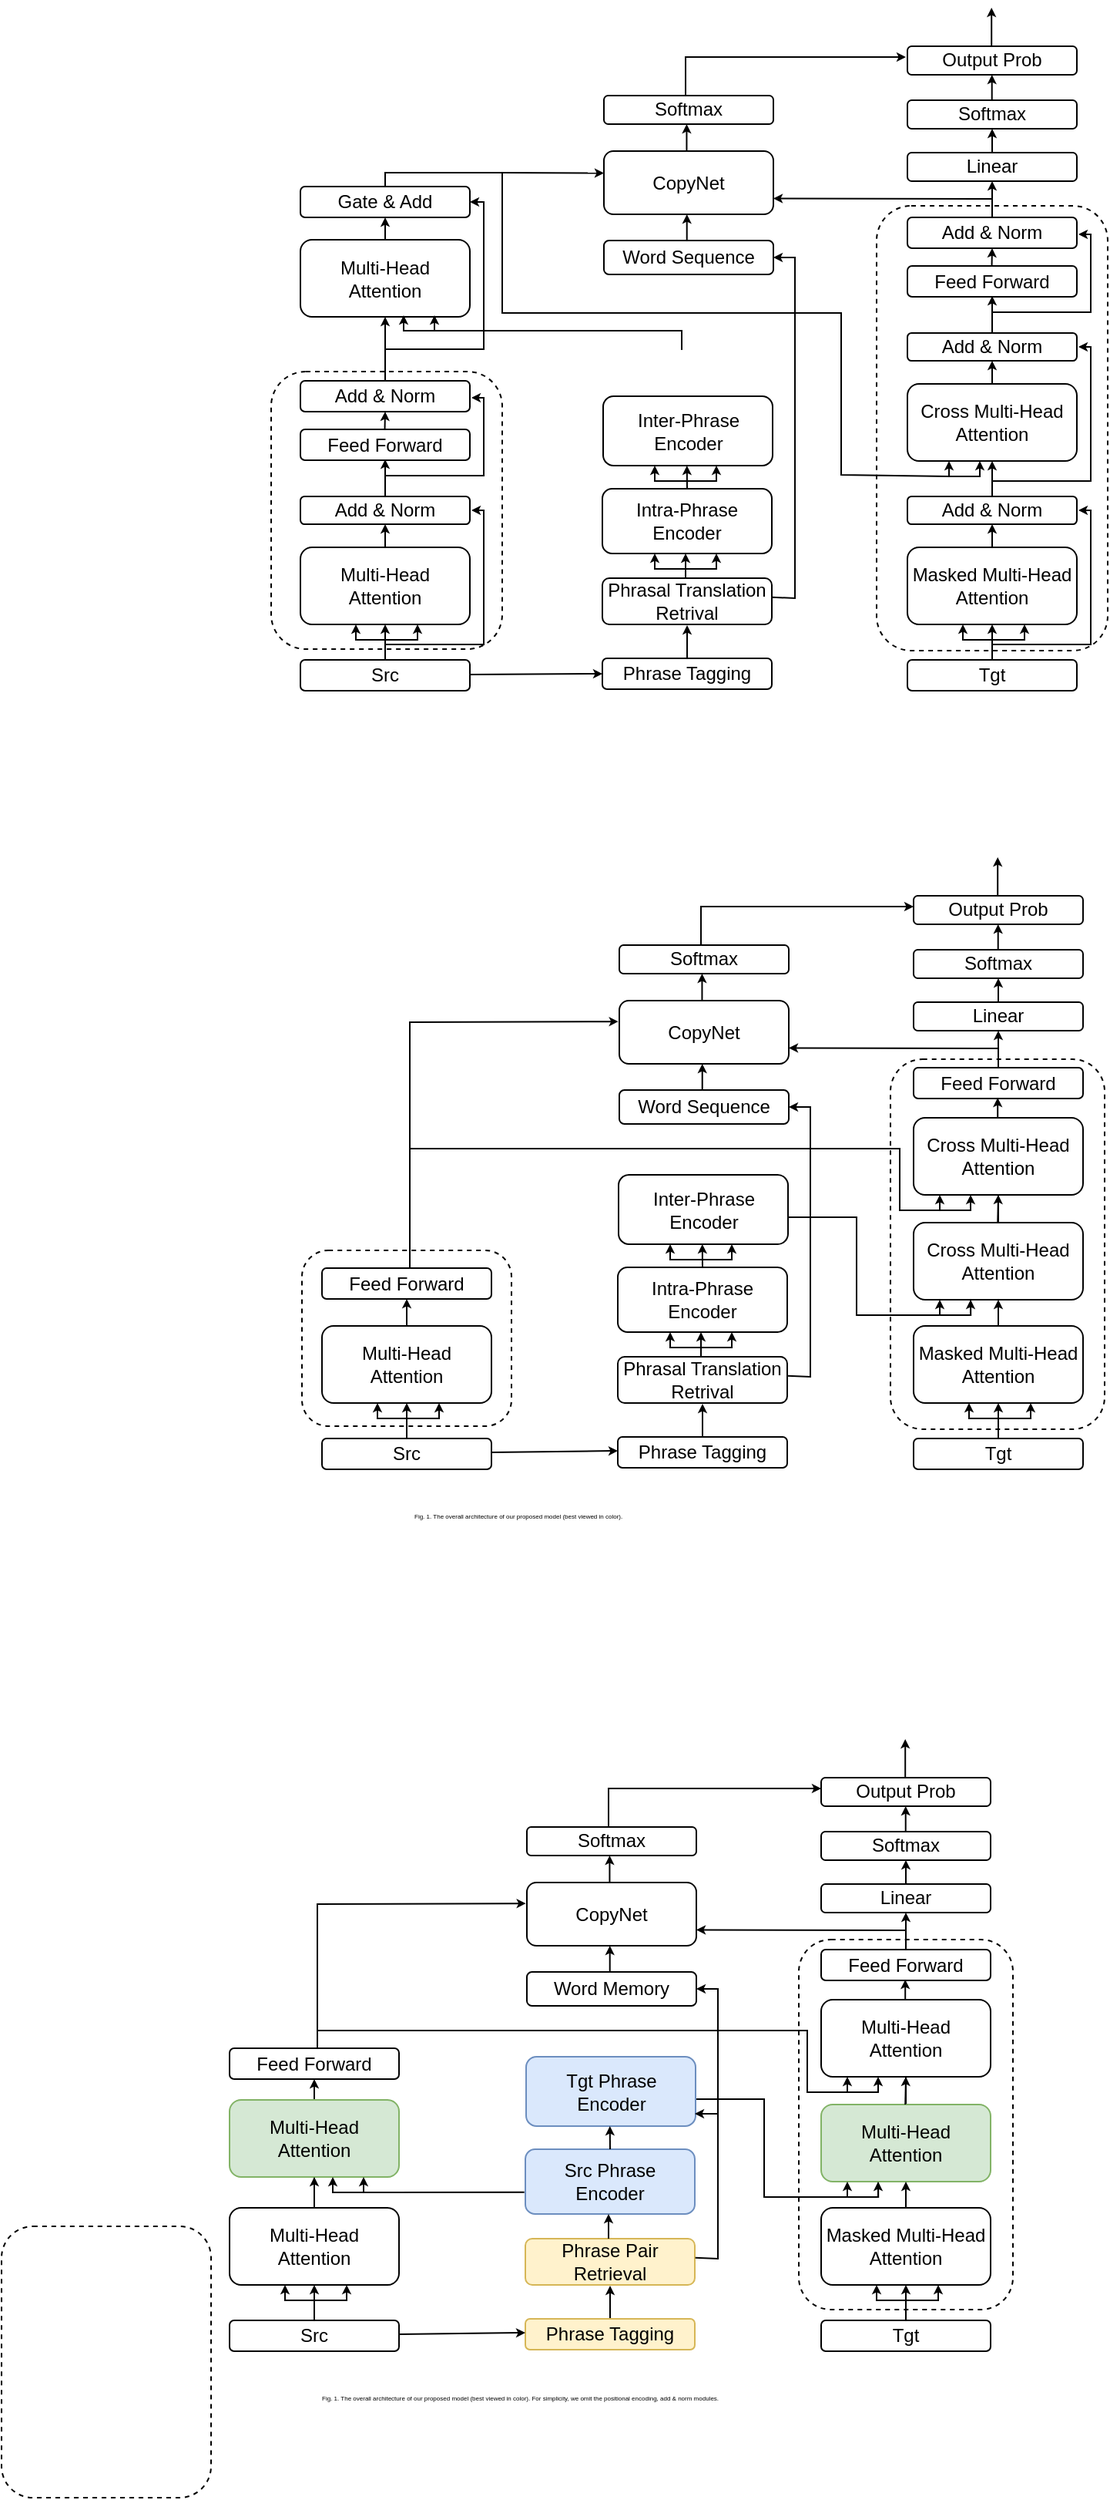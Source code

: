 <mxfile version="16.1.0" type="github">
  <diagram id="V2DTb5OL1VRiCWGHtdKA" name="Page-1">
    <mxGraphModel dx="1584" dy="446" grid="0" gridSize="10" guides="1" tooltips="1" connect="1" arrows="1" fold="1" page="1" pageScale="1" pageWidth="827" pageHeight="1169" math="0" shadow="0">
      <root>
        <mxCell id="0" />
        <mxCell id="1" parent="0" />
        <mxCell id="HLqIzH_CmG0HXDuHbw4a-1" value="Multi-Head &lt;br&gt;Attention" style="rounded=1;whiteSpace=wrap;html=1;" parent="1" vertex="1">
          <mxGeometry x="169" y="407" width="110" height="50" as="geometry" />
        </mxCell>
        <mxCell id="HLqIzH_CmG0HXDuHbw4a-3" value="Add &amp;amp; Norm" style="rounded=1;whiteSpace=wrap;html=1;" parent="1" vertex="1">
          <mxGeometry x="169" y="299" width="110" height="20" as="geometry" />
        </mxCell>
        <mxCell id="HLqIzH_CmG0HXDuHbw4a-11" style="edgeStyle=orthogonalEdgeStyle;rounded=0;orthogonalLoop=1;jettySize=auto;html=1;exitX=0.5;exitY=0;exitDx=0;exitDy=0;entryX=0.5;entryY=1;entryDx=0;entryDy=0;endSize=3;startSize=3;" parent="1" source="HLqIzH_CmG0HXDuHbw4a-8" target="HLqIzH_CmG0HXDuHbw4a-1" edge="1">
          <mxGeometry relative="1" as="geometry" />
        </mxCell>
        <mxCell id="HLqIzH_CmG0HXDuHbw4a-8" value="Src" style="rounded=1;whiteSpace=wrap;html=1;" parent="1" vertex="1">
          <mxGeometry x="169" y="480" width="110" height="20" as="geometry" />
        </mxCell>
        <mxCell id="HLqIzH_CmG0HXDuHbw4a-9" value="Phrasal Translation&lt;br&gt;Retrival" style="rounded=1;whiteSpace=wrap;html=1;" parent="1" vertex="1">
          <mxGeometry x="365" y="427" width="110" height="30" as="geometry" />
        </mxCell>
        <mxCell id="HLqIzH_CmG0HXDuHbw4a-29" value="" style="endArrow=classic;startArrow=classic;html=1;rounded=0;jumpSize=3;fontSize=5;endSize=3;startSize=3;" parent="1" edge="1">
          <mxGeometry width="50" height="50" relative="1" as="geometry">
            <mxPoint x="205" y="457" as="sourcePoint" />
            <mxPoint x="245" y="457" as="targetPoint" />
            <Array as="points">
              <mxPoint x="205" y="467" />
              <mxPoint x="225" y="467" />
              <mxPoint x="245" y="467" />
            </Array>
          </mxGeometry>
        </mxCell>
        <mxCell id="HLqIzH_CmG0HXDuHbw4a-39" style="edgeStyle=orthogonalEdgeStyle;rounded=0;orthogonalLoop=1;jettySize=auto;html=1;exitX=0.5;exitY=0;exitDx=0;exitDy=0;entryX=0.5;entryY=1;entryDx=0;entryDy=0;endSize=3;startSize=3;" parent="1" edge="1">
          <mxGeometry relative="1" as="geometry">
            <mxPoint x="617.86" y="125.5" as="sourcePoint" />
            <mxPoint x="617.86" y="100.5" as="targetPoint" />
          </mxGeometry>
        </mxCell>
        <mxCell id="HLqIzH_CmG0HXDuHbw4a-43" value="" style="endArrow=classic;html=1;rounded=0;fontSize=4;startSize=3;endSize=3;jumpSize=3;exitX=0.5;exitY=0;exitDx=0;exitDy=0;entryX=0.5;entryY=1;entryDx=0;entryDy=0;" parent="1" target="X5AMhHzkb54LyGPV_iVm-38" edge="1">
          <mxGeometry width="50" height="50" relative="1" as="geometry">
            <mxPoint x="224" y="407" as="sourcePoint" />
            <mxPoint x="224" y="400" as="targetPoint" />
          </mxGeometry>
        </mxCell>
        <mxCell id="HLqIzH_CmG0HXDuHbw4a-50" style="edgeStyle=orthogonalEdgeStyle;rounded=0;orthogonalLoop=1;jettySize=auto;html=1;entryX=0.5;entryY=1;entryDx=0;entryDy=0;endSize=3;startSize=3;exitX=0.5;exitY=0;exitDx=0;exitDy=0;" parent="1" edge="1" source="X5AMhHzkb54LyGPV_iVm-24">
          <mxGeometry relative="1" as="geometry">
            <mxPoint x="420" y="467.5" as="sourcePoint" />
            <mxPoint x="420" y="457.5" as="targetPoint" />
            <Array as="points" />
          </mxGeometry>
        </mxCell>
        <mxCell id="HLqIzH_CmG0HXDuHbw4a-56" value="" style="rounded=1;whiteSpace=wrap;html=1;fontSize=4;dashed=1;fillColor=none;" parent="1" vertex="1">
          <mxGeometry x="150" y="293" width="150" height="180" as="geometry" />
        </mxCell>
        <mxCell id="HLqIzH_CmG0HXDuHbw4a-83" style="edgeStyle=orthogonalEdgeStyle;rounded=0;orthogonalLoop=1;jettySize=auto;html=1;exitX=0.5;exitY=0;exitDx=0;exitDy=0;entryX=0.5;entryY=1;entryDx=0;entryDy=0;endSize=3;startSize=3;" parent="1" edge="1" target="X5AMhHzkb54LyGPV_iVm-4" source="X5AMhHzkb54LyGPV_iVm-53">
          <mxGeometry relative="1" as="geometry">
            <mxPoint x="617.58" y="193" as="sourcePoint" />
            <mxPoint x="617.58" y="168" as="targetPoint" />
          </mxGeometry>
        </mxCell>
        <mxCell id="HLqIzH_CmG0HXDuHbw4a-88" value="" style="rounded=1;whiteSpace=wrap;html=1;fontSize=4;dashed=1;fillColor=none;" parent="1" vertex="1">
          <mxGeometry x="543" y="185.5" width="150" height="288.5" as="geometry" />
        </mxCell>
        <mxCell id="HLqIzH_CmG0HXDuHbw4a-101" value="Intra-Phrase Encoder" style="rounded=1;whiteSpace=wrap;html=1;" parent="1" vertex="1">
          <mxGeometry x="365" y="369" width="110" height="42" as="geometry" />
        </mxCell>
        <mxCell id="X5AMhHzkb54LyGPV_iVm-88" value="" style="edgeStyle=orthogonalEdgeStyle;rounded=0;jumpSize=3;orthogonalLoop=1;jettySize=auto;html=1;fontSize=4;startArrow=none;startFill=0;endArrow=none;endFill=0;startSize=3;endSize=3;" edge="1" parent="1">
          <mxGeometry relative="1" as="geometry">
            <mxPoint x="416.512" y="279" as="sourcePoint" />
            <mxPoint x="256" y="266.5" as="targetPoint" />
            <Array as="points">
              <mxPoint x="417" y="266" />
            </Array>
          </mxGeometry>
        </mxCell>
        <mxCell id="HLqIzH_CmG0HXDuHbw4a-102" value="Inter-Phrase&lt;br&gt;Encoder" style="rounded=1;whiteSpace=wrap;html=1;" parent="1" vertex="1">
          <mxGeometry x="365.5" y="309" width="110" height="45" as="geometry" />
        </mxCell>
        <mxCell id="X5AMhHzkb54LyGPV_iVm-3" value="" style="endArrow=classic;startArrow=none;html=1;rounded=0;fontSize=4;startSize=3;endSize=3;jumpSize=3;endFill=1;startFill=0;exitX=1.003;exitY=0.412;exitDx=0;exitDy=0;exitPerimeter=0;entryX=1;entryY=0.5;entryDx=0;entryDy=0;" edge="1" parent="1" source="HLqIzH_CmG0HXDuHbw4a-9" target="X5AMhHzkb54LyGPV_iVm-9">
          <mxGeometry width="50" height="50" relative="1" as="geometry">
            <mxPoint x="475" y="458" as="sourcePoint" />
            <mxPoint x="475" y="199" as="targetPoint" />
            <Array as="points">
              <mxPoint x="490" y="440" />
              <mxPoint x="490" y="219" />
            </Array>
          </mxGeometry>
        </mxCell>
        <mxCell id="X5AMhHzkb54LyGPV_iVm-4" value="Linear" style="rounded=1;whiteSpace=wrap;html=1;" vertex="1" parent="1">
          <mxGeometry x="563" y="151" width="110" height="18.5" as="geometry" />
        </mxCell>
        <mxCell id="X5AMhHzkb54LyGPV_iVm-5" value="Softmax" style="rounded=1;whiteSpace=wrap;html=1;" vertex="1" parent="1">
          <mxGeometry x="563" y="117" width="110" height="18.5" as="geometry" />
        </mxCell>
        <mxCell id="X5AMhHzkb54LyGPV_iVm-6" value="CopyNet" style="rounded=1;whiteSpace=wrap;html=1;" vertex="1" parent="1">
          <mxGeometry x="366" y="150" width="110" height="41" as="geometry" />
        </mxCell>
        <mxCell id="X5AMhHzkb54LyGPV_iVm-7" value="Softmax" style="rounded=1;whiteSpace=wrap;html=1;" vertex="1" parent="1">
          <mxGeometry x="366" y="114" width="110" height="18.5" as="geometry" />
        </mxCell>
        <mxCell id="X5AMhHzkb54LyGPV_iVm-8" value="Output Prob" style="rounded=1;whiteSpace=wrap;html=1;" vertex="1" parent="1">
          <mxGeometry x="563" y="82" width="110" height="18.5" as="geometry" />
        </mxCell>
        <mxCell id="X5AMhHzkb54LyGPV_iVm-9" value="Word Sequence" style="rounded=1;whiteSpace=wrap;html=1;" vertex="1" parent="1">
          <mxGeometry x="366" y="208" width="110" height="22" as="geometry" />
        </mxCell>
        <mxCell id="X5AMhHzkb54LyGPV_iVm-16" value="" style="endArrow=classic;html=1;rounded=0;fontSize=4;startSize=3;endSize=3;jumpSize=3;entryX=0.5;entryY=1;entryDx=0;entryDy=0;" edge="1" parent="1">
          <mxGeometry width="50" height="50" relative="1" as="geometry">
            <mxPoint x="419.86" y="208.0" as="sourcePoint" />
            <mxPoint x="419.86" y="191" as="targetPoint" />
          </mxGeometry>
        </mxCell>
        <mxCell id="X5AMhHzkb54LyGPV_iVm-18" value="" style="endArrow=classic;html=1;rounded=0;fontSize=4;startSize=3;endSize=3;jumpSize=3;entryX=0.5;entryY=1;entryDx=0;entryDy=0;" edge="1" parent="1" target="X5AMhHzkb54LyGPV_iVm-21">
          <mxGeometry width="50" height="50" relative="1" as="geometry">
            <mxPoint x="224" y="299" as="sourcePoint" />
            <mxPoint x="223.73" y="289" as="targetPoint" />
          </mxGeometry>
        </mxCell>
        <mxCell id="X5AMhHzkb54LyGPV_iVm-19" value="" style="endArrow=classic;html=1;rounded=0;fontSize=4;startSize=3;endSize=3;jumpSize=3;entryX=0.5;entryY=1;entryDx=0;entryDy=0;" edge="1" parent="1">
          <mxGeometry width="50" height="50" relative="1" as="geometry">
            <mxPoint x="419.72" y="149.5" as="sourcePoint" />
            <mxPoint x="419.72" y="132.5" as="targetPoint" />
          </mxGeometry>
        </mxCell>
        <mxCell id="X5AMhHzkb54LyGPV_iVm-21" value="Multi-Head &lt;br&gt;Attention" style="rounded=1;whiteSpace=wrap;html=1;" vertex="1" parent="1">
          <mxGeometry x="169" y="207.5" width="110" height="50" as="geometry" />
        </mxCell>
        <mxCell id="X5AMhHzkb54LyGPV_iVm-24" value="Phrase Tagging" style="rounded=1;whiteSpace=wrap;html=1;" vertex="1" parent="1">
          <mxGeometry x="365" y="479" width="110" height="20" as="geometry" />
        </mxCell>
        <mxCell id="X5AMhHzkb54LyGPV_iVm-25" value="Gate &amp;amp; Add" style="rounded=1;whiteSpace=wrap;html=1;" vertex="1" parent="1">
          <mxGeometry x="169" y="173" width="110" height="20" as="geometry" />
        </mxCell>
        <mxCell id="X5AMhHzkb54LyGPV_iVm-28" style="edgeStyle=orthogonalEdgeStyle;rounded=0;orthogonalLoop=1;jettySize=auto;html=1;endSize=3;startSize=3;entryX=0.5;entryY=1;entryDx=0;entryDy=0;" edge="1" parent="1" target="HLqIzH_CmG0HXDuHbw4a-3">
          <mxGeometry relative="1" as="geometry">
            <mxPoint x="223.76" y="330.5" as="sourcePoint" />
            <mxPoint x="224" y="321" as="targetPoint" />
            <Array as="points" />
          </mxGeometry>
        </mxCell>
        <mxCell id="X5AMhHzkb54LyGPV_iVm-30" style="edgeStyle=orthogonalEdgeStyle;rounded=0;orthogonalLoop=1;jettySize=auto;html=1;endSize=3;startSize=3;exitX=0.5;exitY=0;exitDx=0;exitDy=0;" edge="1" parent="1">
          <mxGeometry relative="1" as="geometry">
            <mxPoint x="420" y="369" as="sourcePoint" />
            <mxPoint x="419.88" y="354" as="targetPoint" />
          </mxGeometry>
        </mxCell>
        <mxCell id="X5AMhHzkb54LyGPV_iVm-31" value="" style="endArrow=classic;startArrow=classic;html=1;rounded=0;jumpSize=3;fontSize=5;endSize=3;startSize=3;" edge="1" parent="1">
          <mxGeometry width="50" height="50" relative="1" as="geometry">
            <mxPoint x="399" y="354.0" as="sourcePoint" />
            <mxPoint x="439" y="354.0" as="targetPoint" />
            <Array as="points">
              <mxPoint x="399" y="364" />
              <mxPoint x="419" y="364" />
              <mxPoint x="439" y="364" />
            </Array>
          </mxGeometry>
        </mxCell>
        <mxCell id="X5AMhHzkb54LyGPV_iVm-36" style="edgeStyle=orthogonalEdgeStyle;rounded=0;orthogonalLoop=1;jettySize=auto;html=1;entryX=0.5;entryY=1;entryDx=0;entryDy=0;endSize=3;startSize=3;" edge="1" parent="1">
          <mxGeometry relative="1" as="geometry">
            <mxPoint x="419.0" y="427" as="sourcePoint" />
            <mxPoint x="419.0" y="411.0" as="targetPoint" />
          </mxGeometry>
        </mxCell>
        <mxCell id="X5AMhHzkb54LyGPV_iVm-37" value="" style="endArrow=classic;startArrow=classic;html=1;rounded=0;jumpSize=3;fontSize=5;endSize=3;startSize=3;" edge="1" parent="1">
          <mxGeometry width="50" height="50" relative="1" as="geometry">
            <mxPoint x="399.0" y="411.0" as="sourcePoint" />
            <mxPoint x="439.0" y="411.0" as="targetPoint" />
            <Array as="points">
              <mxPoint x="399" y="421" />
              <mxPoint x="419" y="421" />
              <mxPoint x="439" y="421" />
            </Array>
          </mxGeometry>
        </mxCell>
        <mxCell id="X5AMhHzkb54LyGPV_iVm-38" value="Add &amp;amp; Norm" style="rounded=1;whiteSpace=wrap;html=1;" vertex="1" parent="1">
          <mxGeometry x="169" y="374" width="110" height="18" as="geometry" />
        </mxCell>
        <mxCell id="X5AMhHzkb54LyGPV_iVm-39" value="&lt;span&gt;Feed Forward&lt;/span&gt;" style="rounded=1;whiteSpace=wrap;html=1;" vertex="1" parent="1">
          <mxGeometry x="169" y="330.5" width="110" height="20" as="geometry" />
        </mxCell>
        <mxCell id="X5AMhHzkb54LyGPV_iVm-42" style="edgeStyle=orthogonalEdgeStyle;rounded=0;orthogonalLoop=1;jettySize=auto;html=1;endSize=3;startSize=3;exitX=0.5;exitY=0;exitDx=0;exitDy=0;" edge="1" parent="1">
          <mxGeometry relative="1" as="geometry">
            <mxPoint x="222" y="374" as="sourcePoint" />
            <mxPoint x="224" y="350" as="targetPoint" />
          </mxGeometry>
        </mxCell>
        <mxCell id="X5AMhHzkb54LyGPV_iVm-44" value="" style="endArrow=classic;startArrow=classic;html=1;rounded=0;jumpSize=3;fontSize=5;endSize=3;startSize=3;" edge="1" parent="1">
          <mxGeometry width="50" height="50" relative="1" as="geometry">
            <mxPoint x="236" y="256.5" as="sourcePoint" />
            <mxPoint x="256" y="256.5" as="targetPoint" />
            <Array as="points">
              <mxPoint x="236" y="266.5" />
              <mxPoint x="256" y="266.5" />
            </Array>
          </mxGeometry>
        </mxCell>
        <mxCell id="X5AMhHzkb54LyGPV_iVm-50" value="" style="endArrow=classic;startArrow=none;html=1;rounded=0;fontSize=4;startSize=3;endSize=3;jumpSize=3;endFill=1;startFill=0;" edge="1" parent="1">
          <mxGeometry width="50" height="50" relative="1" as="geometry">
            <mxPoint x="224" y="470" as="sourcePoint" />
            <mxPoint x="280" y="383" as="targetPoint" />
            <Array as="points">
              <mxPoint x="288" y="470" />
              <mxPoint x="288" y="383" />
            </Array>
          </mxGeometry>
        </mxCell>
        <mxCell id="X5AMhHzkb54LyGPV_iVm-51" value="" style="endArrow=classic;startArrow=none;html=1;rounded=0;fontSize=4;startSize=3;endSize=3;jumpSize=3;endFill=1;startFill=0;" edge="1" parent="1">
          <mxGeometry width="50" height="50" relative="1" as="geometry">
            <mxPoint x="224" y="360.5" as="sourcePoint" />
            <mxPoint x="280" y="310" as="targetPoint" />
            <Array as="points">
              <mxPoint x="288" y="360.5" />
              <mxPoint x="288" y="310" />
            </Array>
          </mxGeometry>
        </mxCell>
        <mxCell id="X5AMhHzkb54LyGPV_iVm-52" value="Cross Multi-Head &lt;br&gt;Attention" style="rounded=1;whiteSpace=wrap;html=1;" vertex="1" parent="1">
          <mxGeometry x="563" y="301" width="110" height="50" as="geometry" />
        </mxCell>
        <mxCell id="X5AMhHzkb54LyGPV_iVm-53" value="Add &amp;amp; Norm" style="rounded=1;whiteSpace=wrap;html=1;" vertex="1" parent="1">
          <mxGeometry x="563" y="193" width="110" height="20" as="geometry" />
        </mxCell>
        <mxCell id="X5AMhHzkb54LyGPV_iVm-54" style="edgeStyle=orthogonalEdgeStyle;rounded=0;orthogonalLoop=1;jettySize=auto;html=1;exitX=0.5;exitY=0;exitDx=0;exitDy=0;entryX=0.5;entryY=1;entryDx=0;entryDy=0;endSize=3;startSize=3;" edge="1" parent="1" target="X5AMhHzkb54LyGPV_iVm-52">
          <mxGeometry relative="1" as="geometry">
            <mxPoint x="618" y="374" as="sourcePoint" />
          </mxGeometry>
        </mxCell>
        <mxCell id="X5AMhHzkb54LyGPV_iVm-56" value="" style="endArrow=classic;startArrow=classic;html=1;rounded=0;jumpSize=3;fontSize=5;endSize=3;startSize=3;" edge="1" parent="1">
          <mxGeometry width="50" height="50" relative="1" as="geometry">
            <mxPoint x="590" y="351" as="sourcePoint" />
            <mxPoint x="610" y="351" as="targetPoint" />
            <Array as="points">
              <mxPoint x="590" y="361" />
              <mxPoint x="610" y="361" />
            </Array>
          </mxGeometry>
        </mxCell>
        <mxCell id="X5AMhHzkb54LyGPV_iVm-57" value="" style="endArrow=classic;html=1;rounded=0;fontSize=4;startSize=3;endSize=3;jumpSize=3;exitX=0.5;exitY=0;exitDx=0;exitDy=0;entryX=0.5;entryY=1;entryDx=0;entryDy=0;" edge="1" parent="1" target="X5AMhHzkb54LyGPV_iVm-59">
          <mxGeometry width="50" height="50" relative="1" as="geometry">
            <mxPoint x="618" y="301" as="sourcePoint" />
            <mxPoint x="618" y="294" as="targetPoint" />
          </mxGeometry>
        </mxCell>
        <mxCell id="X5AMhHzkb54LyGPV_iVm-58" style="edgeStyle=orthogonalEdgeStyle;rounded=0;orthogonalLoop=1;jettySize=auto;html=1;endSize=3;startSize=3;entryX=0.5;entryY=1;entryDx=0;entryDy=0;" edge="1" parent="1" target="X5AMhHzkb54LyGPV_iVm-53">
          <mxGeometry relative="1" as="geometry">
            <mxPoint x="617.76" y="224.5" as="sourcePoint" />
            <mxPoint x="618" y="215" as="targetPoint" />
            <Array as="points" />
          </mxGeometry>
        </mxCell>
        <mxCell id="X5AMhHzkb54LyGPV_iVm-59" value="Add &amp;amp; Norm" style="rounded=1;whiteSpace=wrap;html=1;" vertex="1" parent="1">
          <mxGeometry x="563" y="268" width="110" height="18" as="geometry" />
        </mxCell>
        <mxCell id="X5AMhHzkb54LyGPV_iVm-60" value="&lt;span&gt;Feed Forward&lt;/span&gt;" style="rounded=1;whiteSpace=wrap;html=1;" vertex="1" parent="1">
          <mxGeometry x="563" y="224.5" width="110" height="20" as="geometry" />
        </mxCell>
        <mxCell id="X5AMhHzkb54LyGPV_iVm-61" style="edgeStyle=orthogonalEdgeStyle;rounded=0;orthogonalLoop=1;jettySize=auto;html=1;endSize=3;startSize=3;exitX=0.5;exitY=0;exitDx=0;exitDy=0;" edge="1" parent="1">
          <mxGeometry relative="1" as="geometry">
            <mxPoint x="616" y="268.0" as="sourcePoint" />
            <mxPoint x="618" y="244" as="targetPoint" />
          </mxGeometry>
        </mxCell>
        <mxCell id="X5AMhHzkb54LyGPV_iVm-62" value="" style="endArrow=classic;startArrow=none;html=1;rounded=0;fontSize=4;startSize=3;endSize=3;jumpSize=3;endFill=1;startFill=0;" edge="1" parent="1">
          <mxGeometry width="50" height="50" relative="1" as="geometry">
            <mxPoint x="618" y="364" as="sourcePoint" />
            <mxPoint x="674" y="277" as="targetPoint" />
            <Array as="points">
              <mxPoint x="682" y="364" />
              <mxPoint x="682" y="277" />
            </Array>
          </mxGeometry>
        </mxCell>
        <mxCell id="X5AMhHzkb54LyGPV_iVm-63" value="" style="endArrow=classic;startArrow=none;html=1;rounded=0;fontSize=4;startSize=3;endSize=3;jumpSize=3;endFill=1;startFill=0;" edge="1" parent="1">
          <mxGeometry width="50" height="50" relative="1" as="geometry">
            <mxPoint x="618" y="254.5" as="sourcePoint" />
            <mxPoint x="674" y="204" as="targetPoint" />
            <Array as="points">
              <mxPoint x="682" y="254.5" />
              <mxPoint x="682" y="204" />
            </Array>
          </mxGeometry>
        </mxCell>
        <mxCell id="X5AMhHzkb54LyGPV_iVm-76" value="Masked Multi-Head &lt;br&gt;Attention" style="rounded=1;whiteSpace=wrap;html=1;" vertex="1" parent="1">
          <mxGeometry x="563" y="407" width="110" height="50" as="geometry" />
        </mxCell>
        <mxCell id="X5AMhHzkb54LyGPV_iVm-77" style="edgeStyle=orthogonalEdgeStyle;rounded=0;orthogonalLoop=1;jettySize=auto;html=1;exitX=0.5;exitY=0;exitDx=0;exitDy=0;entryX=0.5;entryY=1;entryDx=0;entryDy=0;endSize=3;startSize=3;" edge="1" parent="1" source="X5AMhHzkb54LyGPV_iVm-78" target="X5AMhHzkb54LyGPV_iVm-76">
          <mxGeometry relative="1" as="geometry" />
        </mxCell>
        <mxCell id="X5AMhHzkb54LyGPV_iVm-78" value="Tgt" style="rounded=1;whiteSpace=wrap;html=1;" vertex="1" parent="1">
          <mxGeometry x="563" y="480" width="110" height="20" as="geometry" />
        </mxCell>
        <mxCell id="X5AMhHzkb54LyGPV_iVm-79" value="" style="endArrow=classic;startArrow=classic;html=1;rounded=0;jumpSize=3;fontSize=5;endSize=3;startSize=3;" edge="1" parent="1">
          <mxGeometry width="50" height="50" relative="1" as="geometry">
            <mxPoint x="599" y="457" as="sourcePoint" />
            <mxPoint x="639" y="457" as="targetPoint" />
            <Array as="points">
              <mxPoint x="599" y="467" />
              <mxPoint x="619" y="467" />
              <mxPoint x="639" y="467" />
            </Array>
          </mxGeometry>
        </mxCell>
        <mxCell id="X5AMhHzkb54LyGPV_iVm-80" value="" style="endArrow=classic;html=1;rounded=0;fontSize=4;startSize=3;endSize=3;jumpSize=3;exitX=0.5;exitY=0;exitDx=0;exitDy=0;entryX=0.5;entryY=1;entryDx=0;entryDy=0;" edge="1" parent="1" target="X5AMhHzkb54LyGPV_iVm-81">
          <mxGeometry width="50" height="50" relative="1" as="geometry">
            <mxPoint x="618" y="407" as="sourcePoint" />
            <mxPoint x="618" y="400" as="targetPoint" />
          </mxGeometry>
        </mxCell>
        <mxCell id="X5AMhHzkb54LyGPV_iVm-81" value="Add &amp;amp; Norm" style="rounded=1;whiteSpace=wrap;html=1;" vertex="1" parent="1">
          <mxGeometry x="563" y="374" width="110" height="18" as="geometry" />
        </mxCell>
        <mxCell id="X5AMhHzkb54LyGPV_iVm-83" value="" style="endArrow=classic;startArrow=none;html=1;rounded=0;fontSize=4;startSize=3;endSize=3;jumpSize=3;endFill=1;startFill=0;" edge="1" parent="1">
          <mxGeometry width="50" height="50" relative="1" as="geometry">
            <mxPoint x="618" y="470" as="sourcePoint" />
            <mxPoint x="674" y="383" as="targetPoint" />
            <Array as="points">
              <mxPoint x="682" y="470" />
              <mxPoint x="682" y="383" />
            </Array>
          </mxGeometry>
        </mxCell>
        <mxCell id="X5AMhHzkb54LyGPV_iVm-84" value="" style="endArrow=classic;startArrow=none;html=1;rounded=0;fontSize=4;startSize=3;endSize=3;jumpSize=3;endFill=1;startFill=0;entryX=1;entryY=0.5;entryDx=0;entryDy=0;" edge="1" parent="1" target="X5AMhHzkb54LyGPV_iVm-25">
          <mxGeometry width="50" height="50" relative="1" as="geometry">
            <mxPoint x="224.0" y="278.5" as="sourcePoint" />
            <mxPoint x="280" y="180" as="targetPoint" />
            <Array as="points">
              <mxPoint x="288" y="278.5" />
              <mxPoint x="288" y="183" />
            </Array>
          </mxGeometry>
        </mxCell>
        <mxCell id="X5AMhHzkb54LyGPV_iVm-86" style="edgeStyle=orthogonalEdgeStyle;rounded=0;orthogonalLoop=1;jettySize=auto;html=1;entryX=0.5;entryY=1;entryDx=0;entryDy=0;endSize=3;startSize=3;" edge="1" parent="1" target="X5AMhHzkb54LyGPV_iVm-25">
          <mxGeometry relative="1" as="geometry">
            <mxPoint x="224" y="207" as="sourcePoint" />
            <mxPoint x="224.63" y="197" as="targetPoint" />
            <Array as="points">
              <mxPoint x="224" y="207" />
            </Array>
          </mxGeometry>
        </mxCell>
        <mxCell id="X5AMhHzkb54LyGPV_iVm-89" value="" style="endArrow=none;startArrow=none;html=1;rounded=0;fontSize=4;startSize=3;endSize=3;jumpSize=3;endFill=0;startFill=0;exitX=0.5;exitY=0;exitDx=0;exitDy=0;" edge="1" parent="1" source="X5AMhHzkb54LyGPV_iVm-25">
          <mxGeometry width="50" height="50" relative="1" as="geometry">
            <mxPoint x="224" y="170" as="sourcePoint" />
            <mxPoint x="590" y="361" as="targetPoint" />
            <Array as="points">
              <mxPoint x="224" y="164" />
              <mxPoint x="300" y="164" />
              <mxPoint x="300" y="255" />
              <mxPoint x="520" y="255" />
              <mxPoint x="520" y="360" />
            </Array>
          </mxGeometry>
        </mxCell>
        <mxCell id="X5AMhHzkb54LyGPV_iVm-93" style="edgeStyle=orthogonalEdgeStyle;rounded=0;orthogonalLoop=1;jettySize=auto;html=1;endSize=3;startSize=3;" edge="1" parent="1">
          <mxGeometry relative="1" as="geometry">
            <mxPoint x="419" y="114" as="sourcePoint" />
            <mxPoint x="562" y="89" as="targetPoint" />
            <Array as="points">
              <mxPoint x="419" y="89" />
            </Array>
          </mxGeometry>
        </mxCell>
        <mxCell id="X5AMhHzkb54LyGPV_iVm-94" style="edgeStyle=orthogonalEdgeStyle;rounded=0;orthogonalLoop=1;jettySize=auto;html=1;endSize=3;startSize=3;entryX=0.5;entryY=1;entryDx=0;entryDy=0;" edge="1" parent="1" target="X5AMhHzkb54LyGPV_iVm-5">
          <mxGeometry relative="1" as="geometry">
            <mxPoint x="617" y="151" as="sourcePoint" />
            <mxPoint x="617" y="136.5" as="targetPoint" />
          </mxGeometry>
        </mxCell>
        <mxCell id="X5AMhHzkb54LyGPV_iVm-95" style="edgeStyle=orthogonalEdgeStyle;rounded=0;orthogonalLoop=1;jettySize=auto;html=1;exitX=0.5;exitY=0;exitDx=0;exitDy=0;entryX=0.5;entryY=1;entryDx=0;entryDy=0;endSize=3;startSize=3;" edge="1" parent="1">
          <mxGeometry relative="1" as="geometry">
            <mxPoint x="617.6" y="82" as="sourcePoint" />
            <mxPoint x="617.6" y="57" as="targetPoint" />
          </mxGeometry>
        </mxCell>
        <mxCell id="X5AMhHzkb54LyGPV_iVm-97" value="" style="endArrow=classic;html=1;rounded=0;fontSize=4;startSize=3;endSize=3;jumpSize=3;entryX=0;entryY=0.25;entryDx=0;entryDy=0;" edge="1" parent="1">
          <mxGeometry width="50" height="50" relative="1" as="geometry">
            <mxPoint x="300" y="163.96" as="sourcePoint" />
            <mxPoint x="366" y="164.25" as="targetPoint" />
          </mxGeometry>
        </mxCell>
        <mxCell id="X5AMhHzkb54LyGPV_iVm-98" value="" style="endArrow=classic;html=1;rounded=0;fontSize=4;startSize=3;endSize=3;jumpSize=3;entryX=1;entryY=0.75;entryDx=0;entryDy=0;" edge="1" parent="1" target="X5AMhHzkb54LyGPV_iVm-6">
          <mxGeometry width="50" height="50" relative="1" as="geometry">
            <mxPoint x="618" y="181" as="sourcePoint" />
            <mxPoint x="500" y="190" as="targetPoint" />
          </mxGeometry>
        </mxCell>
        <mxCell id="X5AMhHzkb54LyGPV_iVm-99" value="" style="endArrow=classic;html=1;rounded=0;fontSize=4;startSize=3;endSize=3;jumpSize=3;entryX=0;entryY=0.5;entryDx=0;entryDy=0;" edge="1" parent="1" target="X5AMhHzkb54LyGPV_iVm-24">
          <mxGeometry width="50" height="50" relative="1" as="geometry">
            <mxPoint x="279" y="489.5" as="sourcePoint" />
            <mxPoint x="360" y="490" as="targetPoint" />
          </mxGeometry>
        </mxCell>
        <mxCell id="X5AMhHzkb54LyGPV_iVm-101" value="Multi-Head &lt;br&gt;Attention" style="rounded=1;whiteSpace=wrap;html=1;" vertex="1" parent="1">
          <mxGeometry x="183" y="912" width="110" height="50" as="geometry" />
        </mxCell>
        <mxCell id="X5AMhHzkb54LyGPV_iVm-103" style="edgeStyle=orthogonalEdgeStyle;rounded=0;orthogonalLoop=1;jettySize=auto;html=1;exitX=0.5;exitY=0;exitDx=0;exitDy=0;entryX=0.5;entryY=1;entryDx=0;entryDy=0;endSize=3;startSize=3;" edge="1" parent="1" source="X5AMhHzkb54LyGPV_iVm-104" target="X5AMhHzkb54LyGPV_iVm-101">
          <mxGeometry relative="1" as="geometry" />
        </mxCell>
        <mxCell id="X5AMhHzkb54LyGPV_iVm-104" value="Src" style="rounded=1;whiteSpace=wrap;html=1;" vertex="1" parent="1">
          <mxGeometry x="183" y="985" width="110" height="20" as="geometry" />
        </mxCell>
        <mxCell id="X5AMhHzkb54LyGPV_iVm-105" value="Phrasal Translation&lt;br&gt;Retrival" style="rounded=1;whiteSpace=wrap;html=1;" vertex="1" parent="1">
          <mxGeometry x="375" y="932" width="110" height="30" as="geometry" />
        </mxCell>
        <mxCell id="X5AMhHzkb54LyGPV_iVm-106" value="" style="endArrow=classic;startArrow=classic;html=1;rounded=0;jumpSize=3;fontSize=5;endSize=3;startSize=3;" edge="1" parent="1">
          <mxGeometry width="50" height="50" relative="1" as="geometry">
            <mxPoint x="219" y="962" as="sourcePoint" />
            <mxPoint x="259" y="962" as="targetPoint" />
            <Array as="points">
              <mxPoint x="219" y="972" />
              <mxPoint x="239" y="972" />
              <mxPoint x="259" y="972" />
            </Array>
          </mxGeometry>
        </mxCell>
        <mxCell id="X5AMhHzkb54LyGPV_iVm-107" style="edgeStyle=orthogonalEdgeStyle;rounded=0;orthogonalLoop=1;jettySize=auto;html=1;exitX=0.5;exitY=0;exitDx=0;exitDy=0;entryX=0.5;entryY=1;entryDx=0;entryDy=0;endSize=3;startSize=3;" edge="1" parent="1">
          <mxGeometry relative="1" as="geometry">
            <mxPoint x="621.86" y="676.5" as="sourcePoint" />
            <mxPoint x="621.86" y="651.5" as="targetPoint" />
          </mxGeometry>
        </mxCell>
        <mxCell id="X5AMhHzkb54LyGPV_iVm-108" value="" style="endArrow=classic;html=1;rounded=0;fontSize=4;startSize=3;endSize=3;jumpSize=3;exitX=0.5;exitY=0;exitDx=0;exitDy=0;entryX=0.5;entryY=1;entryDx=0;entryDy=0;" edge="1" parent="1" target="X5AMhHzkb54LyGPV_iVm-135">
          <mxGeometry width="50" height="50" relative="1" as="geometry">
            <mxPoint x="238" y="912" as="sourcePoint" />
            <mxPoint x="238" y="897" as="targetPoint" />
          </mxGeometry>
        </mxCell>
        <mxCell id="X5AMhHzkb54LyGPV_iVm-109" style="edgeStyle=orthogonalEdgeStyle;rounded=0;orthogonalLoop=1;jettySize=auto;html=1;entryX=0.5;entryY=1;entryDx=0;entryDy=0;endSize=3;startSize=3;exitX=0.5;exitY=0;exitDx=0;exitDy=0;" edge="1" parent="1" source="X5AMhHzkb54LyGPV_iVm-127">
          <mxGeometry relative="1" as="geometry">
            <mxPoint x="430" y="972.5" as="sourcePoint" />
            <mxPoint x="430.0" y="962.5" as="targetPoint" />
            <Array as="points" />
          </mxGeometry>
        </mxCell>
        <mxCell id="X5AMhHzkb54LyGPV_iVm-110" value="" style="rounded=1;whiteSpace=wrap;html=1;fontSize=4;dashed=1;fillColor=none;" vertex="1" parent="1">
          <mxGeometry x="170" y="863" width="136" height="114" as="geometry" />
        </mxCell>
        <mxCell id="X5AMhHzkb54LyGPV_iVm-111" style="edgeStyle=orthogonalEdgeStyle;rounded=0;orthogonalLoop=1;jettySize=auto;html=1;exitX=0.5;exitY=0;exitDx=0;exitDy=0;entryX=0.5;entryY=1;entryDx=0;entryDy=0;endSize=3;startSize=3;" edge="1" parent="1" target="X5AMhHzkb54LyGPV_iVm-117">
          <mxGeometry relative="1" as="geometry">
            <mxPoint x="622" y="744" as="sourcePoint" />
            <mxPoint x="621.58" y="719" as="targetPoint" />
          </mxGeometry>
        </mxCell>
        <mxCell id="X5AMhHzkb54LyGPV_iVm-112" value="" style="rounded=1;whiteSpace=wrap;html=1;fontSize=4;dashed=1;fillColor=none;" vertex="1" parent="1">
          <mxGeometry x="552" y="739" width="139" height="240" as="geometry" />
        </mxCell>
        <mxCell id="X5AMhHzkb54LyGPV_iVm-113" value="Intra-Phrase Encoder" style="rounded=1;whiteSpace=wrap;html=1;" vertex="1" parent="1">
          <mxGeometry x="375" y="874" width="110" height="42" as="geometry" />
        </mxCell>
        <mxCell id="X5AMhHzkb54LyGPV_iVm-170" value="" style="edgeStyle=orthogonalEdgeStyle;rounded=0;jumpSize=3;orthogonalLoop=1;jettySize=auto;html=1;fontSize=4;startArrow=none;startFill=0;endArrow=none;endFill=0;startSize=3;endSize=3;entryX=0.337;entryY=1.015;entryDx=0;entryDy=0;entryPerimeter=0;" edge="1" parent="1" target="X5AMhHzkb54LyGPV_iVm-140">
          <mxGeometry relative="1" as="geometry">
            <mxPoint x="485.5" y="841.533" as="sourcePoint" />
            <mxPoint x="610" y="905" as="targetPoint" />
            <Array as="points">
              <mxPoint x="530" y="842" />
              <mxPoint x="530" y="905" />
              <mxPoint x="604" y="905" />
            </Array>
          </mxGeometry>
        </mxCell>
        <mxCell id="X5AMhHzkb54LyGPV_iVm-115" value="Inter-Phrase&lt;br&gt;Encoder" style="rounded=1;whiteSpace=wrap;html=1;" vertex="1" parent="1">
          <mxGeometry x="375.5" y="814" width="110" height="45" as="geometry" />
        </mxCell>
        <mxCell id="X5AMhHzkb54LyGPV_iVm-116" value="" style="endArrow=classic;startArrow=none;html=1;rounded=0;fontSize=4;startSize=3;endSize=3;jumpSize=3;endFill=1;startFill=0;exitX=1.003;exitY=0.412;exitDx=0;exitDy=0;exitPerimeter=0;entryX=1;entryY=0.5;entryDx=0;entryDy=0;" edge="1" parent="1" source="X5AMhHzkb54LyGPV_iVm-105" target="X5AMhHzkb54LyGPV_iVm-122">
          <mxGeometry width="50" height="50" relative="1" as="geometry">
            <mxPoint x="485" y="963" as="sourcePoint" />
            <mxPoint x="485" y="704" as="targetPoint" />
            <Array as="points">
              <mxPoint x="500" y="945" />
              <mxPoint x="500" y="770" />
            </Array>
          </mxGeometry>
        </mxCell>
        <mxCell id="X5AMhHzkb54LyGPV_iVm-117" value="Linear" style="rounded=1;whiteSpace=wrap;html=1;" vertex="1" parent="1">
          <mxGeometry x="567" y="702" width="110" height="18.5" as="geometry" />
        </mxCell>
        <mxCell id="X5AMhHzkb54LyGPV_iVm-118" value="Softmax" style="rounded=1;whiteSpace=wrap;html=1;" vertex="1" parent="1">
          <mxGeometry x="567" y="668" width="110" height="18.5" as="geometry" />
        </mxCell>
        <mxCell id="X5AMhHzkb54LyGPV_iVm-119" value="CopyNet" style="rounded=1;whiteSpace=wrap;html=1;" vertex="1" parent="1">
          <mxGeometry x="376" y="701" width="110" height="41" as="geometry" />
        </mxCell>
        <mxCell id="X5AMhHzkb54LyGPV_iVm-120" value="Softmax" style="rounded=1;whiteSpace=wrap;html=1;" vertex="1" parent="1">
          <mxGeometry x="376" y="665" width="110" height="18.5" as="geometry" />
        </mxCell>
        <mxCell id="X5AMhHzkb54LyGPV_iVm-121" value="Output Prob" style="rounded=1;whiteSpace=wrap;html=1;" vertex="1" parent="1">
          <mxGeometry x="567" y="633" width="110" height="18.5" as="geometry" />
        </mxCell>
        <mxCell id="X5AMhHzkb54LyGPV_iVm-122" value="Word Sequence" style="rounded=1;whiteSpace=wrap;html=1;" vertex="1" parent="1">
          <mxGeometry x="376" y="759" width="110" height="22" as="geometry" />
        </mxCell>
        <mxCell id="X5AMhHzkb54LyGPV_iVm-123" value="" style="endArrow=classic;html=1;rounded=0;fontSize=4;startSize=3;endSize=3;jumpSize=3;entryX=0.5;entryY=1;entryDx=0;entryDy=0;" edge="1" parent="1">
          <mxGeometry width="50" height="50" relative="1" as="geometry">
            <mxPoint x="429.86" y="759" as="sourcePoint" />
            <mxPoint x="429.86" y="742" as="targetPoint" />
          </mxGeometry>
        </mxCell>
        <mxCell id="X5AMhHzkb54LyGPV_iVm-125" value="" style="endArrow=classic;html=1;rounded=0;fontSize=4;startSize=3;endSize=3;jumpSize=3;entryX=0.5;entryY=1;entryDx=0;entryDy=0;" edge="1" parent="1">
          <mxGeometry width="50" height="50" relative="1" as="geometry">
            <mxPoint x="429.72" y="700.5" as="sourcePoint" />
            <mxPoint x="429.72" y="683.5" as="targetPoint" />
          </mxGeometry>
        </mxCell>
        <mxCell id="X5AMhHzkb54LyGPV_iVm-127" value="Phrase Tagging" style="rounded=1;whiteSpace=wrap;html=1;" vertex="1" parent="1">
          <mxGeometry x="375" y="984" width="110" height="20" as="geometry" />
        </mxCell>
        <mxCell id="X5AMhHzkb54LyGPV_iVm-130" style="edgeStyle=orthogonalEdgeStyle;rounded=0;orthogonalLoop=1;jettySize=auto;html=1;endSize=3;startSize=3;exitX=0.5;exitY=0;exitDx=0;exitDy=0;" edge="1" parent="1">
          <mxGeometry relative="1" as="geometry">
            <mxPoint x="430.0" y="874" as="sourcePoint" />
            <mxPoint x="429.88" y="859" as="targetPoint" />
          </mxGeometry>
        </mxCell>
        <mxCell id="X5AMhHzkb54LyGPV_iVm-131" value="" style="endArrow=classic;startArrow=classic;html=1;rounded=0;jumpSize=3;fontSize=5;endSize=3;startSize=3;" edge="1" parent="1">
          <mxGeometry width="50" height="50" relative="1" as="geometry">
            <mxPoint x="409" y="859.0" as="sourcePoint" />
            <mxPoint x="449" y="859.0" as="targetPoint" />
            <Array as="points">
              <mxPoint x="409" y="869" />
              <mxPoint x="429" y="869" />
              <mxPoint x="449" y="869" />
            </Array>
          </mxGeometry>
        </mxCell>
        <mxCell id="X5AMhHzkb54LyGPV_iVm-132" style="edgeStyle=orthogonalEdgeStyle;rounded=0;orthogonalLoop=1;jettySize=auto;html=1;entryX=0.5;entryY=1;entryDx=0;entryDy=0;endSize=3;startSize=3;" edge="1" parent="1">
          <mxGeometry relative="1" as="geometry">
            <mxPoint x="429.0" y="932" as="sourcePoint" />
            <mxPoint x="429.0" y="916.0" as="targetPoint" />
          </mxGeometry>
        </mxCell>
        <mxCell id="X5AMhHzkb54LyGPV_iVm-133" value="" style="endArrow=classic;startArrow=classic;html=1;rounded=0;jumpSize=3;fontSize=5;endSize=3;startSize=3;" edge="1" parent="1">
          <mxGeometry width="50" height="50" relative="1" as="geometry">
            <mxPoint x="409.0" y="916.0" as="sourcePoint" />
            <mxPoint x="449.0" y="916.0" as="targetPoint" />
            <Array as="points">
              <mxPoint x="409" y="926" />
              <mxPoint x="429" y="926" />
              <mxPoint x="449" y="926" />
            </Array>
          </mxGeometry>
        </mxCell>
        <mxCell id="X5AMhHzkb54LyGPV_iVm-135" value="&lt;span&gt;Feed Forward&lt;/span&gt;" style="rounded=1;whiteSpace=wrap;html=1;" vertex="1" parent="1">
          <mxGeometry x="183" y="874.5" width="110" height="20" as="geometry" />
        </mxCell>
        <mxCell id="X5AMhHzkb54LyGPV_iVm-175" value="" style="edgeStyle=orthogonalEdgeStyle;rounded=0;jumpSize=3;orthogonalLoop=1;jettySize=auto;html=1;fontSize=4;startArrow=none;startFill=0;endArrow=none;endFill=0;startSize=3;endSize=3;" edge="1" parent="1" source="X5AMhHzkb54LyGPV_iVm-140" target="X5AMhHzkb54LyGPV_iVm-167">
          <mxGeometry relative="1" as="geometry" />
        </mxCell>
        <mxCell id="X5AMhHzkb54LyGPV_iVm-140" value="Cross Multi-Head &lt;br&gt;Attention" style="rounded=1;whiteSpace=wrap;html=1;" vertex="1" parent="1">
          <mxGeometry x="567" y="845" width="110" height="50" as="geometry" />
        </mxCell>
        <mxCell id="X5AMhHzkb54LyGPV_iVm-142" style="edgeStyle=orthogonalEdgeStyle;rounded=0;orthogonalLoop=1;jettySize=auto;html=1;exitX=0.5;exitY=0;exitDx=0;exitDy=0;entryX=0.5;entryY=1;entryDx=0;entryDy=0;endSize=3;startSize=3;" edge="1" parent="1" target="X5AMhHzkb54LyGPV_iVm-140">
          <mxGeometry relative="1" as="geometry">
            <mxPoint x="622" y="912" as="sourcePoint" />
          </mxGeometry>
        </mxCell>
        <mxCell id="X5AMhHzkb54LyGPV_iVm-143" value="" style="endArrow=classic;startArrow=classic;html=1;rounded=0;jumpSize=3;fontSize=5;endSize=3;startSize=3;" edge="1" parent="1">
          <mxGeometry width="50" height="50" relative="1" as="geometry">
            <mxPoint x="584.0" y="895" as="sourcePoint" />
            <mxPoint x="604.0" y="895" as="targetPoint" />
            <Array as="points">
              <mxPoint x="584" y="905" />
              <mxPoint x="604" y="905" />
            </Array>
          </mxGeometry>
        </mxCell>
        <mxCell id="X5AMhHzkb54LyGPV_iVm-144" value="" style="endArrow=classic;html=1;rounded=0;fontSize=4;startSize=3;endSize=3;jumpSize=3;exitX=0.5;exitY=0;exitDx=0;exitDy=0;entryX=0.5;entryY=1;entryDx=0;entryDy=0;" edge="1" parent="1">
          <mxGeometry width="50" height="50" relative="1" as="geometry">
            <mxPoint x="622" y="806" as="sourcePoint" />
            <mxPoint x="622" y="791" as="targetPoint" />
          </mxGeometry>
        </mxCell>
        <mxCell id="X5AMhHzkb54LyGPV_iVm-147" value="&lt;span&gt;Feed Forward&lt;/span&gt;" style="rounded=1;whiteSpace=wrap;html=1;" vertex="1" parent="1">
          <mxGeometry x="567" y="744.5" width="110" height="20" as="geometry" />
        </mxCell>
        <mxCell id="X5AMhHzkb54LyGPV_iVm-151" value="Masked Multi-Head &lt;br&gt;Attention" style="rounded=1;whiteSpace=wrap;html=1;" vertex="1" parent="1">
          <mxGeometry x="567" y="912" width="110" height="50" as="geometry" />
        </mxCell>
        <mxCell id="X5AMhHzkb54LyGPV_iVm-152" style="edgeStyle=orthogonalEdgeStyle;rounded=0;orthogonalLoop=1;jettySize=auto;html=1;exitX=0.5;exitY=0;exitDx=0;exitDy=0;entryX=0.5;entryY=1;entryDx=0;entryDy=0;endSize=3;startSize=3;" edge="1" parent="1" source="X5AMhHzkb54LyGPV_iVm-153" target="X5AMhHzkb54LyGPV_iVm-151">
          <mxGeometry relative="1" as="geometry" />
        </mxCell>
        <mxCell id="X5AMhHzkb54LyGPV_iVm-153" value="Tgt" style="rounded=1;whiteSpace=wrap;html=1;" vertex="1" parent="1">
          <mxGeometry x="567" y="985" width="110" height="20" as="geometry" />
        </mxCell>
        <mxCell id="X5AMhHzkb54LyGPV_iVm-154" value="" style="endArrow=classic;startArrow=classic;html=1;rounded=0;jumpSize=3;fontSize=5;endSize=3;startSize=3;" edge="1" parent="1">
          <mxGeometry width="50" height="50" relative="1" as="geometry">
            <mxPoint x="603" y="962" as="sourcePoint" />
            <mxPoint x="643" y="962" as="targetPoint" />
            <Array as="points">
              <mxPoint x="603" y="972" />
              <mxPoint x="623" y="972" />
              <mxPoint x="643" y="972" />
            </Array>
          </mxGeometry>
        </mxCell>
        <mxCell id="X5AMhHzkb54LyGPV_iVm-159" style="edgeStyle=orthogonalEdgeStyle;rounded=0;orthogonalLoop=1;jettySize=auto;html=1;entryX=0.5;entryY=1;entryDx=0;entryDy=0;endSize=3;startSize=3;" edge="1" parent="1">
          <mxGeometry relative="1" as="geometry">
            <mxPoint x="621.6" y="778.0" as="sourcePoint" />
            <mxPoint x="621.6" y="764" as="targetPoint" />
            <Array as="points">
              <mxPoint x="621.6" y="778" />
            </Array>
          </mxGeometry>
        </mxCell>
        <mxCell id="X5AMhHzkb54LyGPV_iVm-161" style="edgeStyle=orthogonalEdgeStyle;rounded=0;orthogonalLoop=1;jettySize=auto;html=1;endSize=3;startSize=3;" edge="1" parent="1">
          <mxGeometry relative="1" as="geometry">
            <mxPoint x="429" y="665" as="sourcePoint" />
            <mxPoint x="567" y="640" as="targetPoint" />
            <Array as="points">
              <mxPoint x="429" y="640" />
            </Array>
          </mxGeometry>
        </mxCell>
        <mxCell id="X5AMhHzkb54LyGPV_iVm-162" style="edgeStyle=orthogonalEdgeStyle;rounded=0;orthogonalLoop=1;jettySize=auto;html=1;endSize=3;startSize=3;entryX=0.5;entryY=1;entryDx=0;entryDy=0;" edge="1" parent="1" target="X5AMhHzkb54LyGPV_iVm-118">
          <mxGeometry relative="1" as="geometry">
            <mxPoint x="621" y="702" as="sourcePoint" />
            <mxPoint x="621" y="687.5" as="targetPoint" />
          </mxGeometry>
        </mxCell>
        <mxCell id="X5AMhHzkb54LyGPV_iVm-163" style="edgeStyle=orthogonalEdgeStyle;rounded=0;orthogonalLoop=1;jettySize=auto;html=1;exitX=0.5;exitY=0;exitDx=0;exitDy=0;entryX=0.5;entryY=1;entryDx=0;entryDy=0;endSize=3;startSize=3;" edge="1" parent="1">
          <mxGeometry relative="1" as="geometry">
            <mxPoint x="621.6" y="633" as="sourcePoint" />
            <mxPoint x="621.6" y="608" as="targetPoint" />
          </mxGeometry>
        </mxCell>
        <mxCell id="X5AMhHzkb54LyGPV_iVm-164" value="" style="endArrow=classic;html=1;rounded=0;fontSize=4;startSize=3;endSize=3;jumpSize=3;entryX=-0.006;entryY=0.331;entryDx=0;entryDy=0;entryPerimeter=0;" edge="1" parent="1" target="X5AMhHzkb54LyGPV_iVm-119">
          <mxGeometry width="50" height="50" relative="1" as="geometry">
            <mxPoint x="240" y="800" as="sourcePoint" />
            <mxPoint x="380" y="715" as="targetPoint" />
            <Array as="points">
              <mxPoint x="240" y="715" />
            </Array>
          </mxGeometry>
        </mxCell>
        <mxCell id="X5AMhHzkb54LyGPV_iVm-165" value="" style="endArrow=classic;html=1;rounded=0;fontSize=4;startSize=3;endSize=3;jumpSize=3;entryX=1;entryY=0.75;entryDx=0;entryDy=0;" edge="1" parent="1" target="X5AMhHzkb54LyGPV_iVm-119">
          <mxGeometry width="50" height="50" relative="1" as="geometry">
            <mxPoint x="622" y="732" as="sourcePoint" />
            <mxPoint x="510" y="741" as="targetPoint" />
          </mxGeometry>
        </mxCell>
        <mxCell id="X5AMhHzkb54LyGPV_iVm-166" value="" style="endArrow=classic;html=1;rounded=0;fontSize=4;startSize=3;endSize=3;jumpSize=3;exitX=1.002;exitY=0.45;exitDx=0;exitDy=0;exitPerimeter=0;" edge="1" parent="1" source="X5AMhHzkb54LyGPV_iVm-104">
          <mxGeometry width="50" height="50" relative="1" as="geometry">
            <mxPoint x="292" y="994" as="sourcePoint" />
            <mxPoint x="375" y="993" as="targetPoint" />
          </mxGeometry>
        </mxCell>
        <mxCell id="X5AMhHzkb54LyGPV_iVm-167" value="Cross Multi-Head &lt;br&gt;Attention" style="rounded=1;whiteSpace=wrap;html=1;" vertex="1" parent="1">
          <mxGeometry x="567" y="777" width="110" height="50" as="geometry" />
        </mxCell>
        <mxCell id="X5AMhHzkb54LyGPV_iVm-171" value="" style="edgeStyle=orthogonalEdgeStyle;rounded=0;jumpSize=3;orthogonalLoop=1;jettySize=auto;html=1;fontSize=4;startArrow=none;startFill=0;endArrow=none;endFill=0;startSize=3;endSize=3;" edge="1" parent="1">
          <mxGeometry relative="1" as="geometry">
            <mxPoint x="240" y="874" as="sourcePoint" />
            <mxPoint x="603" y="837" as="targetPoint" />
            <Array as="points">
              <mxPoint x="240" y="797" />
              <mxPoint x="558" y="797" />
              <mxPoint x="558" y="837" />
            </Array>
          </mxGeometry>
        </mxCell>
        <mxCell id="X5AMhHzkb54LyGPV_iVm-173" style="edgeStyle=orthogonalEdgeStyle;rounded=0;orthogonalLoop=1;jettySize=auto;html=1;endSize=3;startSize=3;entryX=0.5;entryY=1;entryDx=0;entryDy=0;" edge="1" parent="1" target="X5AMhHzkb54LyGPV_iVm-167">
          <mxGeometry relative="1" as="geometry">
            <mxPoint x="621.62" y="845" as="sourcePoint" />
            <mxPoint x="622" y="830" as="targetPoint" />
          </mxGeometry>
        </mxCell>
        <mxCell id="X5AMhHzkb54LyGPV_iVm-176" value="" style="endArrow=classic;startArrow=classic;html=1;rounded=0;jumpSize=3;fontSize=5;endSize=3;startSize=3;" edge="1" parent="1">
          <mxGeometry width="50" height="50" relative="1" as="geometry">
            <mxPoint x="584.0" y="827" as="sourcePoint" />
            <mxPoint x="604.0" y="827" as="targetPoint" />
            <Array as="points">
              <mxPoint x="584" y="837" />
              <mxPoint x="604" y="837" />
            </Array>
          </mxGeometry>
        </mxCell>
        <mxCell id="X5AMhHzkb54LyGPV_iVm-177" value="Fig. 1. The overall architecture of our proposed model (best viewed in color)." style="text;whiteSpace=wrap;html=1;fontSize=4;" vertex="1" parent="1">
          <mxGeometry x="241" y="1027" width="425" height="19" as="geometry" />
        </mxCell>
        <mxCell id="X5AMhHzkb54LyGPV_iVm-240" value="" style="edgeStyle=orthogonalEdgeStyle;rounded=0;jumpSize=3;orthogonalLoop=1;jettySize=auto;html=1;fontSize=4;startArrow=none;startFill=0;endArrow=none;endFill=0;startSize=3;endSize=3;" edge="1" parent="1" source="X5AMhHzkb54LyGPV_iVm-182" target="X5AMhHzkb54LyGPV_iVm-235">
          <mxGeometry relative="1" as="geometry" />
        </mxCell>
        <mxCell id="X5AMhHzkb54LyGPV_iVm-182" value="Multi-Head &lt;br&gt;Attention" style="rounded=1;whiteSpace=wrap;html=1;" vertex="1" parent="1">
          <mxGeometry x="123" y="1484" width="110" height="50" as="geometry" />
        </mxCell>
        <mxCell id="X5AMhHzkb54LyGPV_iVm-183" style="edgeStyle=orthogonalEdgeStyle;rounded=0;orthogonalLoop=1;jettySize=auto;html=1;exitX=0.5;exitY=0;exitDx=0;exitDy=0;entryX=0.5;entryY=1;entryDx=0;entryDy=0;endSize=3;startSize=3;" edge="1" parent="1" source="X5AMhHzkb54LyGPV_iVm-184" target="X5AMhHzkb54LyGPV_iVm-182">
          <mxGeometry relative="1" as="geometry" />
        </mxCell>
        <mxCell id="X5AMhHzkb54LyGPV_iVm-184" value="Src" style="rounded=1;whiteSpace=wrap;html=1;" vertex="1" parent="1">
          <mxGeometry x="123" y="1557" width="110" height="20" as="geometry" />
        </mxCell>
        <mxCell id="X5AMhHzkb54LyGPV_iVm-185" value="Phrase Pair&lt;br&gt;Retrieval" style="rounded=1;whiteSpace=wrap;html=1;fillColor=#fff2cc;strokeColor=#d6b656;" vertex="1" parent="1">
          <mxGeometry x="315" y="1504" width="110" height="30" as="geometry" />
        </mxCell>
        <mxCell id="X5AMhHzkb54LyGPV_iVm-186" value="" style="endArrow=classic;startArrow=classic;html=1;rounded=0;jumpSize=3;fontSize=5;endSize=3;startSize=3;" edge="1" parent="1">
          <mxGeometry width="50" height="50" relative="1" as="geometry">
            <mxPoint x="159" y="1534" as="sourcePoint" />
            <mxPoint x="199" y="1534" as="targetPoint" />
            <Array as="points">
              <mxPoint x="159" y="1544" />
              <mxPoint x="179" y="1544" />
              <mxPoint x="199" y="1544" />
            </Array>
          </mxGeometry>
        </mxCell>
        <mxCell id="X5AMhHzkb54LyGPV_iVm-187" style="edgeStyle=orthogonalEdgeStyle;rounded=0;orthogonalLoop=1;jettySize=auto;html=1;exitX=0.5;exitY=0;exitDx=0;exitDy=0;entryX=0.5;entryY=1;entryDx=0;entryDy=0;endSize=3;startSize=3;" edge="1" parent="1">
          <mxGeometry relative="1" as="geometry">
            <mxPoint x="561.86" y="1248.5" as="sourcePoint" />
            <mxPoint x="561.86" y="1223.5" as="targetPoint" />
          </mxGeometry>
        </mxCell>
        <mxCell id="X5AMhHzkb54LyGPV_iVm-188" value="" style="endArrow=classic;html=1;rounded=0;fontSize=4;startSize=3;endSize=3;jumpSize=3;entryX=0.5;entryY=1;entryDx=0;entryDy=0;" edge="1" parent="1" target="X5AMhHzkb54LyGPV_iVm-210">
          <mxGeometry width="50" height="50" relative="1" as="geometry">
            <mxPoint x="178" y="1420" as="sourcePoint" />
            <mxPoint x="178" y="1469" as="targetPoint" />
          </mxGeometry>
        </mxCell>
        <mxCell id="X5AMhHzkb54LyGPV_iVm-189" style="edgeStyle=orthogonalEdgeStyle;rounded=0;orthogonalLoop=1;jettySize=auto;html=1;entryX=0.5;entryY=1;entryDx=0;entryDy=0;endSize=3;startSize=3;exitX=0.5;exitY=0;exitDx=0;exitDy=0;" edge="1" parent="1" source="X5AMhHzkb54LyGPV_iVm-205">
          <mxGeometry relative="1" as="geometry">
            <mxPoint x="370" y="1544.5" as="sourcePoint" />
            <mxPoint x="370.0" y="1534.5" as="targetPoint" />
            <Array as="points" />
          </mxGeometry>
        </mxCell>
        <mxCell id="X5AMhHzkb54LyGPV_iVm-190" value="" style="rounded=1;whiteSpace=wrap;html=1;fontSize=4;dashed=1;fillColor=none;" vertex="1" parent="1">
          <mxGeometry x="-25" y="1496" width="136" height="176" as="geometry" />
        </mxCell>
        <mxCell id="X5AMhHzkb54LyGPV_iVm-191" style="edgeStyle=orthogonalEdgeStyle;rounded=0;orthogonalLoop=1;jettySize=auto;html=1;exitX=0.5;exitY=0;exitDx=0;exitDy=0;entryX=0.5;entryY=1;entryDx=0;entryDy=0;endSize=3;startSize=3;" edge="1" parent="1" target="X5AMhHzkb54LyGPV_iVm-197">
          <mxGeometry relative="1" as="geometry">
            <mxPoint x="562" y="1316" as="sourcePoint" />
            <mxPoint x="561.58" y="1291" as="targetPoint" />
          </mxGeometry>
        </mxCell>
        <mxCell id="X5AMhHzkb54LyGPV_iVm-192" value="" style="rounded=1;whiteSpace=wrap;html=1;fontSize=4;dashed=1;fillColor=none;" vertex="1" parent="1">
          <mxGeometry x="492.5" y="1310" width="139" height="240" as="geometry" />
        </mxCell>
        <mxCell id="X5AMhHzkb54LyGPV_iVm-193" value="Src Phrase&lt;br&gt;Encoder" style="rounded=1;whiteSpace=wrap;html=1;fillColor=#dae8fc;strokeColor=#6c8ebf;" vertex="1" parent="1">
          <mxGeometry x="315" y="1446" width="110" height="42" as="geometry" />
        </mxCell>
        <mxCell id="X5AMhHzkb54LyGPV_iVm-194" value="" style="edgeStyle=orthogonalEdgeStyle;rounded=0;jumpSize=3;orthogonalLoop=1;jettySize=auto;html=1;fontSize=4;startArrow=none;startFill=0;endArrow=none;endFill=0;startSize=3;endSize=3;entryX=0.337;entryY=1.015;entryDx=0;entryDy=0;entryPerimeter=0;" edge="1" parent="1" target="X5AMhHzkb54LyGPV_iVm-212">
          <mxGeometry relative="1" as="geometry">
            <mxPoint x="425.5" y="1413.533" as="sourcePoint" />
            <mxPoint x="550" y="1477" as="targetPoint" />
            <Array as="points">
              <mxPoint x="470" y="1414" />
              <mxPoint x="470" y="1477" />
              <mxPoint x="544" y="1477" />
            </Array>
          </mxGeometry>
        </mxCell>
        <mxCell id="X5AMhHzkb54LyGPV_iVm-195" value="Tgt Phrase&lt;br&gt;Encoder" style="rounded=1;whiteSpace=wrap;html=1;fillColor=#dae8fc;strokeColor=#6c8ebf;" vertex="1" parent="1">
          <mxGeometry x="315.5" y="1386" width="110" height="45" as="geometry" />
        </mxCell>
        <mxCell id="X5AMhHzkb54LyGPV_iVm-196" value="" style="endArrow=classic;startArrow=none;html=1;rounded=0;fontSize=4;startSize=3;endSize=3;jumpSize=3;endFill=1;startFill=0;exitX=1.003;exitY=0.412;exitDx=0;exitDy=0;exitPerimeter=0;entryX=1;entryY=0.5;entryDx=0;entryDy=0;" edge="1" parent="1" source="X5AMhHzkb54LyGPV_iVm-185" target="X5AMhHzkb54LyGPV_iVm-202">
          <mxGeometry width="50" height="50" relative="1" as="geometry">
            <mxPoint x="425" y="1535" as="sourcePoint" />
            <mxPoint x="425" y="1276" as="targetPoint" />
            <Array as="points">
              <mxPoint x="440" y="1517" />
              <mxPoint x="440" y="1342" />
            </Array>
          </mxGeometry>
        </mxCell>
        <mxCell id="X5AMhHzkb54LyGPV_iVm-197" value="Linear" style="rounded=1;whiteSpace=wrap;html=1;" vertex="1" parent="1">
          <mxGeometry x="507" y="1274" width="110" height="18.5" as="geometry" />
        </mxCell>
        <mxCell id="X5AMhHzkb54LyGPV_iVm-198" value="Softmax" style="rounded=1;whiteSpace=wrap;html=1;" vertex="1" parent="1">
          <mxGeometry x="507" y="1240" width="110" height="18.5" as="geometry" />
        </mxCell>
        <mxCell id="X5AMhHzkb54LyGPV_iVm-199" value="CopyNet" style="rounded=1;whiteSpace=wrap;html=1;" vertex="1" parent="1">
          <mxGeometry x="316" y="1273" width="110" height="41" as="geometry" />
        </mxCell>
        <mxCell id="X5AMhHzkb54LyGPV_iVm-200" value="Softmax" style="rounded=1;whiteSpace=wrap;html=1;" vertex="1" parent="1">
          <mxGeometry x="316" y="1237" width="110" height="18.5" as="geometry" />
        </mxCell>
        <mxCell id="X5AMhHzkb54LyGPV_iVm-201" value="Output Prob" style="rounded=1;whiteSpace=wrap;html=1;" vertex="1" parent="1">
          <mxGeometry x="507" y="1205" width="110" height="18.5" as="geometry" />
        </mxCell>
        <mxCell id="X5AMhHzkb54LyGPV_iVm-202" value="Word Memory" style="rounded=1;whiteSpace=wrap;html=1;" vertex="1" parent="1">
          <mxGeometry x="316" y="1331" width="110" height="22" as="geometry" />
        </mxCell>
        <mxCell id="X5AMhHzkb54LyGPV_iVm-203" value="" style="endArrow=classic;html=1;rounded=0;fontSize=4;startSize=3;endSize=3;jumpSize=3;entryX=0.5;entryY=1;entryDx=0;entryDy=0;" edge="1" parent="1">
          <mxGeometry width="50" height="50" relative="1" as="geometry">
            <mxPoint x="369.86" y="1331" as="sourcePoint" />
            <mxPoint x="369.86" y="1314" as="targetPoint" />
          </mxGeometry>
        </mxCell>
        <mxCell id="X5AMhHzkb54LyGPV_iVm-204" value="" style="endArrow=classic;html=1;rounded=0;fontSize=4;startSize=3;endSize=3;jumpSize=3;entryX=0.5;entryY=1;entryDx=0;entryDy=0;" edge="1" parent="1">
          <mxGeometry width="50" height="50" relative="1" as="geometry">
            <mxPoint x="369.72" y="1272.5" as="sourcePoint" />
            <mxPoint x="369.72" y="1255.5" as="targetPoint" />
          </mxGeometry>
        </mxCell>
        <mxCell id="X5AMhHzkb54LyGPV_iVm-205" value="Phrase Tagging" style="rounded=1;whiteSpace=wrap;html=1;fillColor=#fff2cc;strokeColor=#d6b656;" vertex="1" parent="1">
          <mxGeometry x="315" y="1556" width="110" height="20" as="geometry" />
        </mxCell>
        <mxCell id="X5AMhHzkb54LyGPV_iVm-206" style="edgeStyle=orthogonalEdgeStyle;rounded=0;orthogonalLoop=1;jettySize=auto;html=1;endSize=3;startSize=3;exitX=0.5;exitY=0;exitDx=0;exitDy=0;" edge="1" parent="1">
          <mxGeometry relative="1" as="geometry">
            <mxPoint x="370.0" y="1446" as="sourcePoint" />
            <mxPoint x="369.88" y="1431" as="targetPoint" />
          </mxGeometry>
        </mxCell>
        <mxCell id="X5AMhHzkb54LyGPV_iVm-208" style="edgeStyle=orthogonalEdgeStyle;rounded=0;orthogonalLoop=1;jettySize=auto;html=1;entryX=0.5;entryY=1;entryDx=0;entryDy=0;endSize=3;startSize=3;" edge="1" parent="1">
          <mxGeometry relative="1" as="geometry">
            <mxPoint x="369.0" y="1504" as="sourcePoint" />
            <mxPoint x="369.0" y="1488" as="targetPoint" />
          </mxGeometry>
        </mxCell>
        <mxCell id="X5AMhHzkb54LyGPV_iVm-210" value="&lt;span&gt;Feed Forward&lt;/span&gt;" style="rounded=1;whiteSpace=wrap;html=1;" vertex="1" parent="1">
          <mxGeometry x="123" y="1380.5" width="110" height="20" as="geometry" />
        </mxCell>
        <mxCell id="X5AMhHzkb54LyGPV_iVm-211" value="" style="edgeStyle=orthogonalEdgeStyle;rounded=0;jumpSize=3;orthogonalLoop=1;jettySize=auto;html=1;fontSize=4;startArrow=none;startFill=0;endArrow=none;endFill=0;startSize=3;endSize=3;" edge="1" parent="1" source="X5AMhHzkb54LyGPV_iVm-212" target="X5AMhHzkb54LyGPV_iVm-228">
          <mxGeometry relative="1" as="geometry" />
        </mxCell>
        <mxCell id="X5AMhHzkb54LyGPV_iVm-212" value="Multi-Head &lt;br&gt;Attention" style="rounded=1;whiteSpace=wrap;html=1;fillColor=#d5e8d4;strokeColor=#82b366;" vertex="1" parent="1">
          <mxGeometry x="507" y="1417" width="110" height="50" as="geometry" />
        </mxCell>
        <mxCell id="X5AMhHzkb54LyGPV_iVm-213" style="edgeStyle=orthogonalEdgeStyle;rounded=0;orthogonalLoop=1;jettySize=auto;html=1;exitX=0.5;exitY=0;exitDx=0;exitDy=0;entryX=0.5;entryY=1;entryDx=0;entryDy=0;endSize=3;startSize=3;" edge="1" parent="1" target="X5AMhHzkb54LyGPV_iVm-212">
          <mxGeometry relative="1" as="geometry">
            <mxPoint x="562" y="1484" as="sourcePoint" />
          </mxGeometry>
        </mxCell>
        <mxCell id="X5AMhHzkb54LyGPV_iVm-214" value="" style="endArrow=classic;startArrow=classic;html=1;rounded=0;jumpSize=3;fontSize=5;endSize=3;startSize=3;" edge="1" parent="1">
          <mxGeometry width="50" height="50" relative="1" as="geometry">
            <mxPoint x="524.0" y="1467" as="sourcePoint" />
            <mxPoint x="544.0" y="1467" as="targetPoint" />
            <Array as="points">
              <mxPoint x="524" y="1477" />
              <mxPoint x="544" y="1477" />
            </Array>
          </mxGeometry>
        </mxCell>
        <mxCell id="X5AMhHzkb54LyGPV_iVm-215" value="" style="endArrow=classic;html=1;rounded=0;fontSize=4;startSize=3;endSize=3;jumpSize=3;exitX=0.5;exitY=0;exitDx=0;exitDy=0;entryX=0.5;entryY=1;entryDx=0;entryDy=0;" edge="1" parent="1">
          <mxGeometry width="50" height="50" relative="1" as="geometry">
            <mxPoint x="562" y="1378" as="sourcePoint" />
            <mxPoint x="562" y="1363" as="targetPoint" />
          </mxGeometry>
        </mxCell>
        <mxCell id="X5AMhHzkb54LyGPV_iVm-216" value="&lt;span&gt;Feed Forward&lt;/span&gt;" style="rounded=1;whiteSpace=wrap;html=1;" vertex="1" parent="1">
          <mxGeometry x="507" y="1316.5" width="110" height="20" as="geometry" />
        </mxCell>
        <mxCell id="X5AMhHzkb54LyGPV_iVm-217" value="Masked Multi-Head &lt;br&gt;Attention" style="rounded=1;whiteSpace=wrap;html=1;" vertex="1" parent="1">
          <mxGeometry x="507" y="1484" width="110" height="50" as="geometry" />
        </mxCell>
        <mxCell id="X5AMhHzkb54LyGPV_iVm-218" style="edgeStyle=orthogonalEdgeStyle;rounded=0;orthogonalLoop=1;jettySize=auto;html=1;exitX=0.5;exitY=0;exitDx=0;exitDy=0;entryX=0.5;entryY=1;entryDx=0;entryDy=0;endSize=3;startSize=3;" edge="1" parent="1" source="X5AMhHzkb54LyGPV_iVm-219" target="X5AMhHzkb54LyGPV_iVm-217">
          <mxGeometry relative="1" as="geometry" />
        </mxCell>
        <mxCell id="X5AMhHzkb54LyGPV_iVm-219" value="Tgt" style="rounded=1;whiteSpace=wrap;html=1;" vertex="1" parent="1">
          <mxGeometry x="507" y="1557" width="110" height="20" as="geometry" />
        </mxCell>
        <mxCell id="X5AMhHzkb54LyGPV_iVm-220" value="" style="endArrow=classic;startArrow=classic;html=1;rounded=0;jumpSize=3;fontSize=5;endSize=3;startSize=3;" edge="1" parent="1">
          <mxGeometry width="50" height="50" relative="1" as="geometry">
            <mxPoint x="543" y="1534" as="sourcePoint" />
            <mxPoint x="583" y="1534" as="targetPoint" />
            <Array as="points">
              <mxPoint x="543" y="1544" />
              <mxPoint x="563" y="1544" />
              <mxPoint x="583" y="1544" />
            </Array>
          </mxGeometry>
        </mxCell>
        <mxCell id="X5AMhHzkb54LyGPV_iVm-221" style="edgeStyle=orthogonalEdgeStyle;rounded=0;orthogonalLoop=1;jettySize=auto;html=1;entryX=0.5;entryY=1;entryDx=0;entryDy=0;endSize=3;startSize=3;" edge="1" parent="1">
          <mxGeometry relative="1" as="geometry">
            <mxPoint x="561.6" y="1350" as="sourcePoint" />
            <mxPoint x="561.6" y="1336" as="targetPoint" />
            <Array as="points">
              <mxPoint x="561.6" y="1350" />
            </Array>
          </mxGeometry>
        </mxCell>
        <mxCell id="X5AMhHzkb54LyGPV_iVm-222" style="edgeStyle=orthogonalEdgeStyle;rounded=0;orthogonalLoop=1;jettySize=auto;html=1;endSize=3;startSize=3;" edge="1" parent="1">
          <mxGeometry relative="1" as="geometry">
            <mxPoint x="369" y="1237" as="sourcePoint" />
            <mxPoint x="507" y="1212" as="targetPoint" />
            <Array as="points">
              <mxPoint x="369" y="1212" />
            </Array>
          </mxGeometry>
        </mxCell>
        <mxCell id="X5AMhHzkb54LyGPV_iVm-223" style="edgeStyle=orthogonalEdgeStyle;rounded=0;orthogonalLoop=1;jettySize=auto;html=1;endSize=3;startSize=3;entryX=0.5;entryY=1;entryDx=0;entryDy=0;" edge="1" parent="1" target="X5AMhHzkb54LyGPV_iVm-198">
          <mxGeometry relative="1" as="geometry">
            <mxPoint x="561" y="1274" as="sourcePoint" />
            <mxPoint x="561" y="1259.5" as="targetPoint" />
          </mxGeometry>
        </mxCell>
        <mxCell id="X5AMhHzkb54LyGPV_iVm-224" style="edgeStyle=orthogonalEdgeStyle;rounded=0;orthogonalLoop=1;jettySize=auto;html=1;exitX=0.5;exitY=0;exitDx=0;exitDy=0;entryX=0.5;entryY=1;entryDx=0;entryDy=0;endSize=3;startSize=3;" edge="1" parent="1">
          <mxGeometry relative="1" as="geometry">
            <mxPoint x="561.6" y="1205" as="sourcePoint" />
            <mxPoint x="561.6" y="1180" as="targetPoint" />
          </mxGeometry>
        </mxCell>
        <mxCell id="X5AMhHzkb54LyGPV_iVm-225" value="" style="endArrow=classic;html=1;rounded=0;fontSize=4;startSize=3;endSize=3;jumpSize=3;entryX=-0.006;entryY=0.331;entryDx=0;entryDy=0;entryPerimeter=0;" edge="1" parent="1" target="X5AMhHzkb54LyGPV_iVm-199">
          <mxGeometry width="50" height="50" relative="1" as="geometry">
            <mxPoint x="180" y="1372" as="sourcePoint" />
            <mxPoint x="320" y="1287" as="targetPoint" />
            <Array as="points">
              <mxPoint x="180" y="1287" />
            </Array>
          </mxGeometry>
        </mxCell>
        <mxCell id="X5AMhHzkb54LyGPV_iVm-226" value="" style="endArrow=classic;html=1;rounded=0;fontSize=4;startSize=3;endSize=3;jumpSize=3;entryX=1;entryY=0.75;entryDx=0;entryDy=0;" edge="1" parent="1" target="X5AMhHzkb54LyGPV_iVm-199">
          <mxGeometry width="50" height="50" relative="1" as="geometry">
            <mxPoint x="562" y="1304" as="sourcePoint" />
            <mxPoint x="450" y="1313" as="targetPoint" />
          </mxGeometry>
        </mxCell>
        <mxCell id="X5AMhHzkb54LyGPV_iVm-227" value="" style="endArrow=classic;html=1;rounded=0;fontSize=4;startSize=3;endSize=3;jumpSize=3;exitX=1.002;exitY=0.45;exitDx=0;exitDy=0;exitPerimeter=0;" edge="1" parent="1" source="X5AMhHzkb54LyGPV_iVm-184">
          <mxGeometry width="50" height="50" relative="1" as="geometry">
            <mxPoint x="232" y="1566" as="sourcePoint" />
            <mxPoint x="315" y="1565" as="targetPoint" />
          </mxGeometry>
        </mxCell>
        <mxCell id="X5AMhHzkb54LyGPV_iVm-228" value="Multi-Head &lt;br&gt;Attention" style="rounded=1;whiteSpace=wrap;html=1;" vertex="1" parent="1">
          <mxGeometry x="507" y="1349" width="110" height="50" as="geometry" />
        </mxCell>
        <mxCell id="X5AMhHzkb54LyGPV_iVm-229" value="" style="edgeStyle=orthogonalEdgeStyle;rounded=0;jumpSize=3;orthogonalLoop=1;jettySize=auto;html=1;fontSize=4;startArrow=none;startFill=0;endArrow=none;endFill=0;startSize=3;endSize=3;" edge="1" parent="1">
          <mxGeometry relative="1" as="geometry">
            <mxPoint x="180" y="1380" as="sourcePoint" />
            <mxPoint x="543" y="1409" as="targetPoint" />
            <Array as="points">
              <mxPoint x="180" y="1369" />
              <mxPoint x="498" y="1369" />
              <mxPoint x="498" y="1409" />
            </Array>
          </mxGeometry>
        </mxCell>
        <mxCell id="X5AMhHzkb54LyGPV_iVm-230" style="edgeStyle=orthogonalEdgeStyle;rounded=0;orthogonalLoop=1;jettySize=auto;html=1;endSize=3;startSize=3;entryX=0.5;entryY=1;entryDx=0;entryDy=0;" edge="1" parent="1" target="X5AMhHzkb54LyGPV_iVm-228">
          <mxGeometry relative="1" as="geometry">
            <mxPoint x="561.62" y="1417" as="sourcePoint" />
            <mxPoint x="562" y="1402" as="targetPoint" />
          </mxGeometry>
        </mxCell>
        <mxCell id="X5AMhHzkb54LyGPV_iVm-231" value="" style="endArrow=classic;startArrow=classic;html=1;rounded=0;jumpSize=3;fontSize=5;endSize=3;startSize=3;" edge="1" parent="1">
          <mxGeometry width="50" height="50" relative="1" as="geometry">
            <mxPoint x="524.0" y="1399" as="sourcePoint" />
            <mxPoint x="544.0" y="1399" as="targetPoint" />
            <Array as="points">
              <mxPoint x="524" y="1409" />
              <mxPoint x="544" y="1409" />
            </Array>
          </mxGeometry>
        </mxCell>
        <mxCell id="X5AMhHzkb54LyGPV_iVm-232" value="Fig. 1. The overall architecture of our proposed model (best viewed in color). For simplicity, we omit the positional encoding, add &amp;amp; norm modules." style="text;whiteSpace=wrap;html=1;fontSize=4;" vertex="1" parent="1">
          <mxGeometry x="181" y="1599" width="425" height="19" as="geometry" />
        </mxCell>
        <mxCell id="X5AMhHzkb54LyGPV_iVm-234" value="" style="endArrow=classic;html=1;rounded=0;fontSize=4;startSize=3;endSize=3;jumpSize=3;entryX=1;entryY=0.75;entryDx=0;entryDy=0;" edge="1" parent="1">
          <mxGeometry width="50" height="50" relative="1" as="geometry">
            <mxPoint x="440" y="1423" as="sourcePoint" />
            <mxPoint x="425" y="1423" as="targetPoint" />
          </mxGeometry>
        </mxCell>
        <mxCell id="X5AMhHzkb54LyGPV_iVm-235" value="Multi-Head &lt;br&gt;Attention" style="rounded=1;whiteSpace=wrap;html=1;fillColor=#d5e8d4;strokeColor=#82b366;" vertex="1" parent="1">
          <mxGeometry x="123" y="1414" width="110" height="50" as="geometry" />
        </mxCell>
        <mxCell id="X5AMhHzkb54LyGPV_iVm-237" value="" style="endArrow=classic;startArrow=classic;html=1;rounded=0;jumpSize=3;fontSize=5;endSize=3;startSize=3;" edge="1" parent="1">
          <mxGeometry width="50" height="50" relative="1" as="geometry">
            <mxPoint x="190" y="1464.0" as="sourcePoint" />
            <mxPoint x="210" y="1464" as="targetPoint" />
            <Array as="points">
              <mxPoint x="190" y="1474" />
              <mxPoint x="210" y="1474" />
            </Array>
          </mxGeometry>
        </mxCell>
        <mxCell id="X5AMhHzkb54LyGPV_iVm-239" value="" style="endArrow=classic;html=1;rounded=0;fontSize=4;startSize=3;endSize=3;jumpSize=3;" edge="1" parent="1">
          <mxGeometry width="50" height="50" relative="1" as="geometry">
            <mxPoint x="178" y="1484" as="sourcePoint" />
            <mxPoint x="178" y="1464" as="targetPoint" />
          </mxGeometry>
        </mxCell>
        <mxCell id="X5AMhHzkb54LyGPV_iVm-242" value="" style="endArrow=none;html=1;rounded=0;fontSize=4;startSize=3;endSize=3;jumpSize=3;entryX=-0.006;entryY=0.569;entryDx=0;entryDy=0;entryPerimeter=0;" edge="1" parent="1">
          <mxGeometry width="50" height="50" relative="1" as="geometry">
            <mxPoint x="210" y="1474" as="sourcePoint" />
            <mxPoint x="314.34" y="1473.898" as="targetPoint" />
          </mxGeometry>
        </mxCell>
      </root>
    </mxGraphModel>
  </diagram>
</mxfile>
